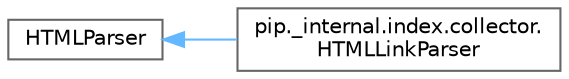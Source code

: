 digraph "Graphical Class Hierarchy"
{
 // LATEX_PDF_SIZE
  bgcolor="transparent";
  edge [fontname=Helvetica,fontsize=10,labelfontname=Helvetica,labelfontsize=10];
  node [fontname=Helvetica,fontsize=10,shape=box,height=0.2,width=0.4];
  rankdir="LR";
  Node0 [id="Node000000",label="HTMLParser",height=0.2,width=0.4,color="grey40", fillcolor="white", style="filled",URL="$db/d77/classHTMLParser.html",tooltip=" "];
  Node0 -> Node1 [id="edge3474_Node000000_Node000001",dir="back",color="steelblue1",style="solid",tooltip=" "];
  Node1 [id="Node000001",label="pip._internal.index.collector.\lHTMLLinkParser",height=0.2,width=0.4,color="grey40", fillcolor="white", style="filled",URL="$d5/d89/classpip_1_1__internal_1_1index_1_1collector_1_1HTMLLinkParser.html",tooltip=" "];
}
